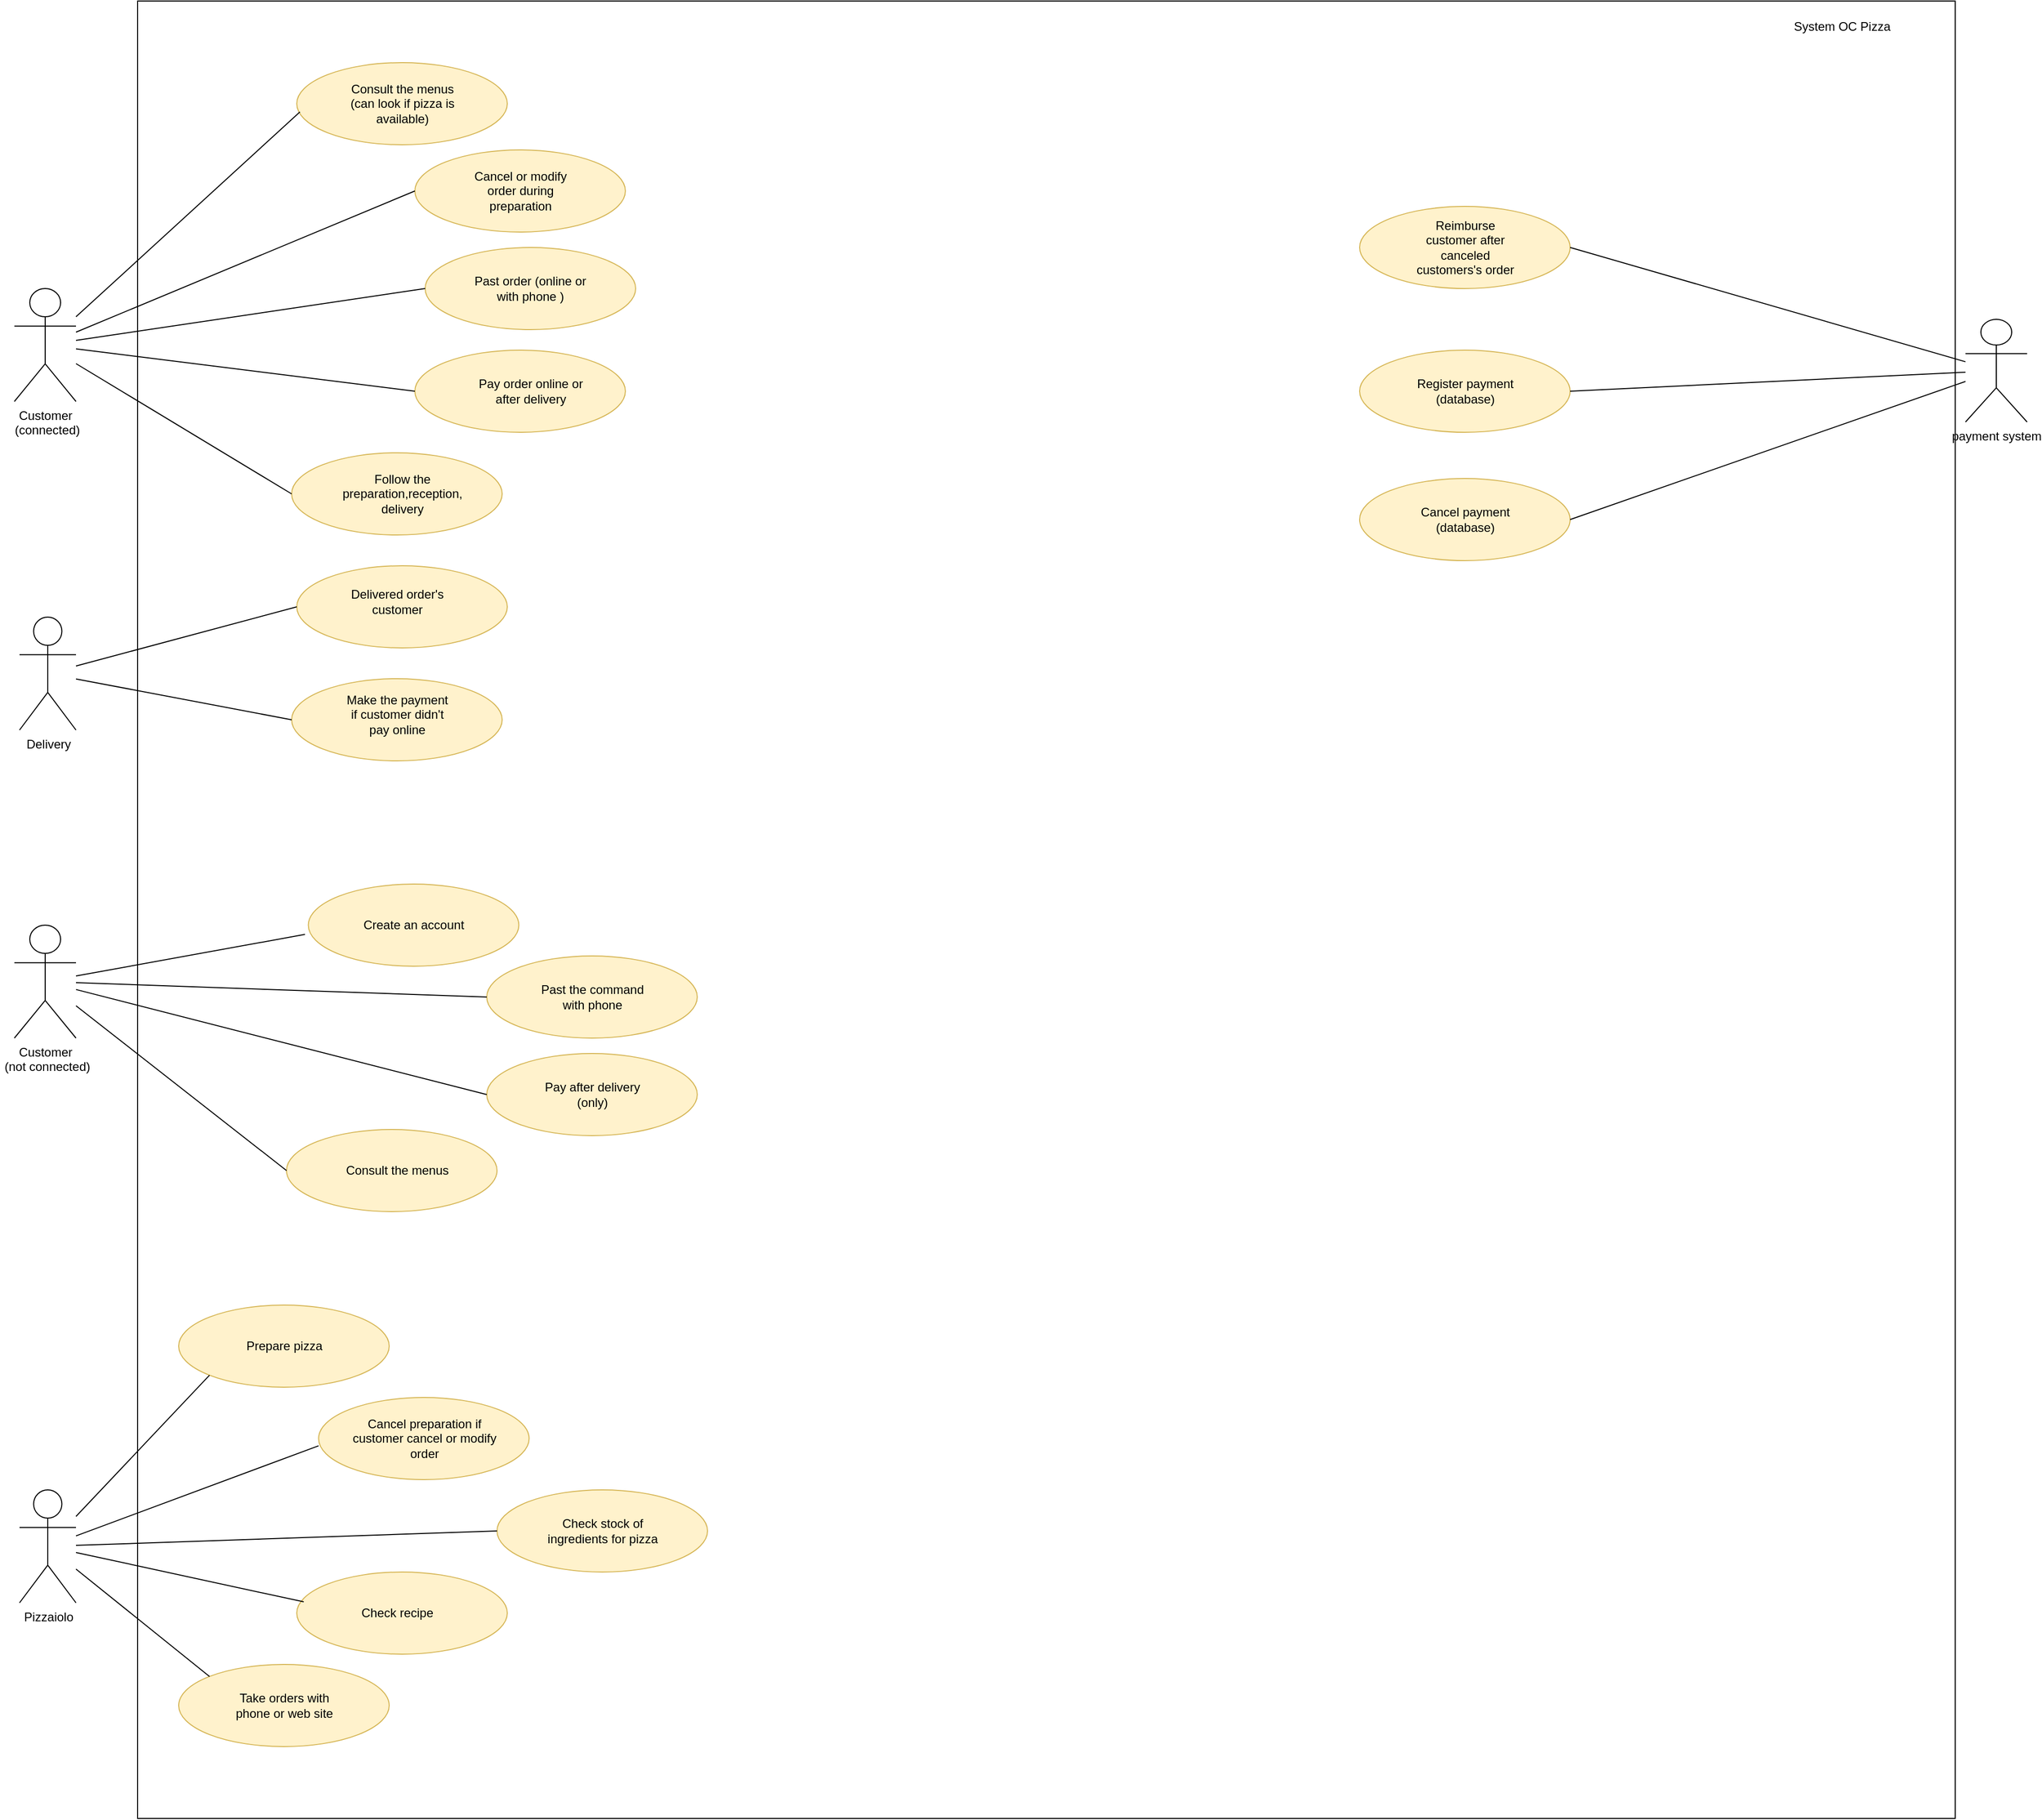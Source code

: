 <mxfile version="20.6.0" type="device"><diagram id="4WaynfjVZ6azxCVHkiho" name="Page-1"><mxGraphModel dx="2889" dy="1162" grid="1" gridSize="10" guides="1" tooltips="1" connect="1" arrows="1" fold="1" page="1" pageScale="1" pageWidth="827" pageHeight="1169" math="0" shadow="0"><root><mxCell id="0"/><mxCell id="1" parent="0"/><mxCell id="isg4LP_UFmfCVivgNq_J-1" value="" style="whiteSpace=wrap;html=1;aspect=fixed;" parent="1" vertex="1"><mxGeometry x="-600" y="70" width="1770" height="1770" as="geometry"/></mxCell><mxCell id="isg4LP_UFmfCVivgNq_J-2" value="System OC Pizza" style="text;html=1;strokeColor=none;fillColor=none;align=center;verticalAlign=middle;whiteSpace=wrap;rounded=0;" parent="1" vertex="1"><mxGeometry x="1000" y="80" width="120" height="30" as="geometry"/></mxCell><mxCell id="isg4LP_UFmfCVivgNq_J-3" value="Customer&lt;br&gt;&amp;nbsp;(connected)" style="shape=umlActor;verticalLabelPosition=bottom;verticalAlign=top;html=1;outlineConnect=0;" parent="1" vertex="1"><mxGeometry x="-720" y="350" width="60" height="110" as="geometry"/></mxCell><mxCell id="isg4LP_UFmfCVivgNq_J-7" value="Delivery" style="shape=umlActor;verticalLabelPosition=bottom;verticalAlign=top;html=1;outlineConnect=0;" parent="1" vertex="1"><mxGeometry x="-715" y="670" width="55" height="110" as="geometry"/></mxCell><mxCell id="isg4LP_UFmfCVivgNq_J-13" value="Pizzaiolo" style="shape=umlActor;verticalLabelPosition=bottom;verticalAlign=top;html=1;outlineConnect=0;" parent="1" vertex="1"><mxGeometry x="-715" y="1520" width="55" height="110" as="geometry"/></mxCell><mxCell id="isg4LP_UFmfCVivgNq_J-14" value="payment system" style="shape=umlActor;verticalLabelPosition=bottom;verticalAlign=top;html=1;outlineConnect=0;" parent="1" vertex="1"><mxGeometry x="1180" y="380" width="60" height="100" as="geometry"/></mxCell><mxCell id="isg4LP_UFmfCVivgNq_J-15" value="" style="ellipse;whiteSpace=wrap;html=1;fillColor=#fff2cc;strokeColor=#d6b656;" parent="1" vertex="1"><mxGeometry x="-445" y="130" width="205" height="80" as="geometry"/></mxCell><mxCell id="isg4LP_UFmfCVivgNq_J-16" value="Consult the menus (can look if pizza is available)" style="text;html=1;strokeColor=none;fillColor=none;align=center;verticalAlign=middle;whiteSpace=wrap;rounded=0;" parent="1" vertex="1"><mxGeometry x="-396.25" y="155" width="107.5" height="30" as="geometry"/></mxCell><mxCell id="isg4LP_UFmfCVivgNq_J-19" value="" style="ellipse;whiteSpace=wrap;html=1;fillColor=#fff2cc;strokeColor=#d6b656;" parent="1" vertex="1"><mxGeometry x="-330" y="215" width="205" height="80" as="geometry"/></mxCell><mxCell id="isg4LP_UFmfCVivgNq_J-20" value="Cancel or modify order during preparation" style="text;html=1;strokeColor=none;fillColor=none;align=center;verticalAlign=middle;whiteSpace=wrap;rounded=0;" parent="1" vertex="1"><mxGeometry x="-276.25" y="240" width="97.5" height="30" as="geometry"/></mxCell><mxCell id="isg4LP_UFmfCVivgNq_J-23" value="" style="ellipse;whiteSpace=wrap;html=1;fillColor=#fff2cc;strokeColor=#d6b656;" parent="1" vertex="1"><mxGeometry x="-320" y="310" width="205" height="80" as="geometry"/></mxCell><mxCell id="isg4LP_UFmfCVivgNq_J-24" value="Past order (online or with phone )" style="text;html=1;strokeColor=none;fillColor=none;align=center;verticalAlign=middle;whiteSpace=wrap;rounded=0;" parent="1" vertex="1"><mxGeometry x="-273.75" y="335" width="112.5" height="30" as="geometry"/></mxCell><mxCell id="isg4LP_UFmfCVivgNq_J-27" value="" style="endArrow=none;html=1;rounded=0;entryX=0;entryY=0.5;entryDx=0;entryDy=0;" parent="1" source="isg4LP_UFmfCVivgNq_J-3" target="isg4LP_UFmfCVivgNq_J-19" edge="1"><mxGeometry width="50" height="50" relative="1" as="geometry"><mxPoint x="390" y="590" as="sourcePoint"/><mxPoint x="440" y="540" as="targetPoint"/></mxGeometry></mxCell><mxCell id="isg4LP_UFmfCVivgNq_J-28" value="" style="endArrow=none;html=1;rounded=0;entryX=0;entryY=0.5;entryDx=0;entryDy=0;" parent="1" source="isg4LP_UFmfCVivgNq_J-3" target="isg4LP_UFmfCVivgNq_J-23" edge="1"><mxGeometry width="50" height="50" relative="1" as="geometry"><mxPoint x="390" y="590" as="sourcePoint"/><mxPoint x="440" y="540" as="targetPoint"/></mxGeometry></mxCell><mxCell id="isg4LP_UFmfCVivgNq_J-29" value="" style="ellipse;whiteSpace=wrap;html=1;fillColor=#fff2cc;strokeColor=#d6b656;" parent="1" vertex="1"><mxGeometry x="-330" y="410" width="205" height="80" as="geometry"/></mxCell><mxCell id="isg4LP_UFmfCVivgNq_J-31" value="Pay order online or after delivery" style="text;html=1;strokeColor=none;fillColor=none;align=center;verticalAlign=middle;whiteSpace=wrap;rounded=0;" parent="1" vertex="1"><mxGeometry x="-271.25" y="435" width="107.5" height="30" as="geometry"/></mxCell><mxCell id="isg4LP_UFmfCVivgNq_J-32" value="" style="endArrow=none;html=1;rounded=0;entryX=0;entryY=0.5;entryDx=0;entryDy=0;" parent="1" source="isg4LP_UFmfCVivgNq_J-3" target="isg4LP_UFmfCVivgNq_J-29" edge="1"><mxGeometry width="50" height="50" relative="1" as="geometry"><mxPoint x="390" y="570" as="sourcePoint"/><mxPoint x="440" y="520" as="targetPoint"/></mxGeometry></mxCell><mxCell id="isg4LP_UFmfCVivgNq_J-33" value="" style="ellipse;whiteSpace=wrap;html=1;fillColor=#fff2cc;strokeColor=#d6b656;" parent="1" vertex="1"><mxGeometry x="-250" y="1520" width="205" height="80" as="geometry"/></mxCell><mxCell id="isg4LP_UFmfCVivgNq_J-35" value="Check stock of ingredients for pizza" style="text;html=1;strokeColor=none;fillColor=none;align=center;verticalAlign=middle;whiteSpace=wrap;rounded=0;" parent="1" vertex="1"><mxGeometry x="-202.5" y="1545" width="110" height="30" as="geometry"/></mxCell><mxCell id="isg4LP_UFmfCVivgNq_J-36" value="" style="endArrow=none;html=1;rounded=0;entryX=0;entryY=0.5;entryDx=0;entryDy=0;" parent="1" target="isg4LP_UFmfCVivgNq_J-33" edge="1" source="isg4LP_UFmfCVivgNq_J-13"><mxGeometry width="50" height="50" relative="1" as="geometry"><mxPoint x="-240" y="1090" as="sourcePoint"/><mxPoint x="440" y="480" as="targetPoint"/></mxGeometry></mxCell><mxCell id="isg4LP_UFmfCVivgNq_J-37" value="" style="ellipse;whiteSpace=wrap;html=1;fillColor=#fff2cc;strokeColor=#d6b656;" parent="1" vertex="1"><mxGeometry x="-560" y="1340" width="205" height="80" as="geometry"/></mxCell><mxCell id="isg4LP_UFmfCVivgNq_J-38" value="Prepare pizza" style="text;html=1;strokeColor=none;fillColor=none;align=center;verticalAlign=middle;whiteSpace=wrap;rounded=0;" parent="1" vertex="1"><mxGeometry x="-512.5" y="1365" width="110" height="30" as="geometry"/></mxCell><mxCell id="isg4LP_UFmfCVivgNq_J-42" value="" style="endArrow=none;html=1;rounded=0;entryX=0;entryY=1;entryDx=0;entryDy=0;" parent="1" target="isg4LP_UFmfCVivgNq_J-37" edge="1" source="isg4LP_UFmfCVivgNq_J-13"><mxGeometry width="50" height="50" relative="1" as="geometry"><mxPoint x="-240" y="1060" as="sourcePoint"/><mxPoint x="440" y="490" as="targetPoint"/></mxGeometry></mxCell><mxCell id="isg4LP_UFmfCVivgNq_J-43" value="" style="ellipse;whiteSpace=wrap;html=1;fillColor=#fff2cc;strokeColor=#d6b656;" parent="1" vertex="1"><mxGeometry x="-423.75" y="1430" width="205" height="80" as="geometry"/></mxCell><mxCell id="isg4LP_UFmfCVivgNq_J-44" value="Cancel preparation if customer cancel or modify order" style="text;html=1;strokeColor=none;fillColor=none;align=center;verticalAlign=middle;whiteSpace=wrap;rounded=0;" parent="1" vertex="1"><mxGeometry x="-392.5" y="1455" width="142.5" height="30" as="geometry"/></mxCell><mxCell id="isg4LP_UFmfCVivgNq_J-45" value="" style="endArrow=none;html=1;rounded=0;entryX=0;entryY=0.588;entryDx=0;entryDy=0;entryPerimeter=0;" parent="1" target="isg4LP_UFmfCVivgNq_J-43" edge="1" source="isg4LP_UFmfCVivgNq_J-13"><mxGeometry width="50" height="50" relative="1" as="geometry"><mxPoint x="-240" y="1080" as="sourcePoint"/><mxPoint x="440" y="480" as="targetPoint"/></mxGeometry></mxCell><mxCell id="isg4LP_UFmfCVivgNq_J-46" value="" style="ellipse;whiteSpace=wrap;html=1;fillColor=#fff2cc;strokeColor=#d6b656;" parent="1" vertex="1"><mxGeometry x="-445" y="620" width="205" height="80" as="geometry"/></mxCell><mxCell id="isg4LP_UFmfCVivgNq_J-47" value="Delivered order's customer" style="text;html=1;strokeColor=none;fillColor=none;align=center;verticalAlign=middle;whiteSpace=wrap;rounded=0;" parent="1" vertex="1"><mxGeometry x="-401.25" y="640" width="107.5" height="30" as="geometry"/></mxCell><mxCell id="isg4LP_UFmfCVivgNq_J-48" value="" style="endArrow=none;html=1;rounded=0;entryX=0;entryY=0.5;entryDx=0;entryDy=0;" parent="1" source="isg4LP_UFmfCVivgNq_J-7" target="isg4LP_UFmfCVivgNq_J-46" edge="1"><mxGeometry width="50" height="50" relative="1" as="geometry"><mxPoint x="390" y="530" as="sourcePoint"/><mxPoint x="440" y="480" as="targetPoint"/></mxGeometry></mxCell><mxCell id="isg4LP_UFmfCVivgNq_J-49" value="" style="ellipse;whiteSpace=wrap;html=1;fillColor=#fff2cc;strokeColor=#d6b656;" parent="1" vertex="1"><mxGeometry x="-450" y="730" width="205" height="80" as="geometry"/></mxCell><mxCell id="isg4LP_UFmfCVivgNq_J-50" value="Make the payment if customer didn't pay online" style="text;html=1;strokeColor=none;fillColor=none;align=center;verticalAlign=middle;whiteSpace=wrap;rounded=0;" parent="1" vertex="1"><mxGeometry x="-401.25" y="750" width="107.5" height="30" as="geometry"/></mxCell><mxCell id="isg4LP_UFmfCVivgNq_J-51" value="" style="endArrow=none;html=1;rounded=0;entryX=0;entryY=0.5;entryDx=0;entryDy=0;" parent="1" source="isg4LP_UFmfCVivgNq_J-7" target="isg4LP_UFmfCVivgNq_J-49" edge="1"><mxGeometry width="50" height="50" relative="1" as="geometry"><mxPoint x="390" y="530" as="sourcePoint"/><mxPoint x="440" y="480" as="targetPoint"/></mxGeometry></mxCell><mxCell id="isg4LP_UFmfCVivgNq_J-52" value="" style="ellipse;whiteSpace=wrap;html=1;fillColor=#fff2cc;strokeColor=#d6b656;" parent="1" vertex="1"><mxGeometry x="-450" y="510" width="205" height="80" as="geometry"/></mxCell><mxCell id="isg4LP_UFmfCVivgNq_J-53" value="Follow the preparation,reception, delivery" style="text;html=1;strokeColor=none;fillColor=none;align=center;verticalAlign=middle;whiteSpace=wrap;rounded=0;" parent="1" vertex="1"><mxGeometry x="-396.25" y="535" width="107.5" height="30" as="geometry"/></mxCell><mxCell id="isg4LP_UFmfCVivgNq_J-54" value="" style="endArrow=none;html=1;rounded=0;exitX=0;exitY=0.5;exitDx=0;exitDy=0;" parent="1" source="isg4LP_UFmfCVivgNq_J-52" target="isg4LP_UFmfCVivgNq_J-3" edge="1"><mxGeometry width="50" height="50" relative="1" as="geometry"><mxPoint x="390" y="500" as="sourcePoint"/><mxPoint x="440" y="450" as="targetPoint"/></mxGeometry></mxCell><mxCell id="isg4LP_UFmfCVivgNq_J-55" value="" style="ellipse;whiteSpace=wrap;html=1;fillColor=#fff2cc;strokeColor=#d6b656;" parent="1" vertex="1"><mxGeometry x="590" y="410" width="205" height="80" as="geometry"/></mxCell><mxCell id="isg4LP_UFmfCVivgNq_J-56" value="Register payment (database)" style="text;html=1;strokeColor=none;fillColor=none;align=center;verticalAlign=middle;whiteSpace=wrap;rounded=0;" parent="1" vertex="1"><mxGeometry x="638.75" y="435" width="107.5" height="30" as="geometry"/></mxCell><mxCell id="isg4LP_UFmfCVivgNq_J-57" value="" style="endArrow=none;html=1;rounded=0;exitX=1;exitY=0.5;exitDx=0;exitDy=0;" parent="1" source="isg4LP_UFmfCVivgNq_J-55" target="isg4LP_UFmfCVivgNq_J-14" edge="1"><mxGeometry width="50" height="50" relative="1" as="geometry"><mxPoint x="390" y="510" as="sourcePoint"/><mxPoint x="440" y="460" as="targetPoint"/></mxGeometry></mxCell><mxCell id="isg4LP_UFmfCVivgNq_J-58" value="" style="ellipse;whiteSpace=wrap;html=1;fillColor=#fff2cc;strokeColor=#d6b656;" parent="1" vertex="1"><mxGeometry x="590" y="535" width="205" height="80" as="geometry"/></mxCell><mxCell id="isg4LP_UFmfCVivgNq_J-59" value="Cancel payment (database)" style="text;html=1;strokeColor=none;fillColor=none;align=center;verticalAlign=middle;whiteSpace=wrap;rounded=0;" parent="1" vertex="1"><mxGeometry x="638.75" y="560" width="107.5" height="30" as="geometry"/></mxCell><mxCell id="isg4LP_UFmfCVivgNq_J-60" value="" style="endArrow=none;html=1;rounded=0;exitX=1;exitY=0.5;exitDx=0;exitDy=0;" parent="1" source="isg4LP_UFmfCVivgNq_J-58" target="isg4LP_UFmfCVivgNq_J-14" edge="1"><mxGeometry width="50" height="50" relative="1" as="geometry"><mxPoint x="390" y="500" as="sourcePoint"/><mxPoint x="440" y="450" as="targetPoint"/></mxGeometry></mxCell><mxCell id="isg4LP_UFmfCVivgNq_J-61" value="" style="ellipse;whiteSpace=wrap;html=1;fillColor=#fff2cc;strokeColor=#d6b656;" parent="1" vertex="1"><mxGeometry x="590" y="270" width="205" height="80" as="geometry"/></mxCell><mxCell id="isg4LP_UFmfCVivgNq_J-62" value="Reimburse customer after canceled customers's order" style="text;html=1;strokeColor=none;fillColor=none;align=center;verticalAlign=middle;whiteSpace=wrap;rounded=0;" parent="1" vertex="1"><mxGeometry x="638.75" y="295" width="107.5" height="30" as="geometry"/></mxCell><mxCell id="isg4LP_UFmfCVivgNq_J-63" value="" style="endArrow=none;html=1;rounded=0;exitX=1;exitY=0.5;exitDx=0;exitDy=0;" parent="1" source="isg4LP_UFmfCVivgNq_J-61" edge="1" target="isg4LP_UFmfCVivgNq_J-14"><mxGeometry width="50" height="50" relative="1" as="geometry"><mxPoint x="370" y="490" as="sourcePoint"/><mxPoint x="1060" y="380" as="targetPoint"/></mxGeometry></mxCell><mxCell id="GsUSsF8A6MNKIrVM9gPd-3" value="" style="endArrow=none;html=1;rounded=0;entryX=0.015;entryY=0.6;entryDx=0;entryDy=0;entryPerimeter=0;" edge="1" parent="1" source="isg4LP_UFmfCVivgNq_J-3" target="isg4LP_UFmfCVivgNq_J-15"><mxGeometry width="50" height="50" relative="1" as="geometry"><mxPoint x="-227.5" y="471.972" as="sourcePoint"/><mxPoint x="-69.801" y="298.353" as="targetPoint"/></mxGeometry></mxCell><mxCell id="GsUSsF8A6MNKIrVM9gPd-5" value="" style="ellipse;whiteSpace=wrap;html=1;fillColor=#fff2cc;strokeColor=#d6b656;" vertex="1" parent="1"><mxGeometry x="-445" y="1600" width="205" height="80" as="geometry"/></mxCell><mxCell id="GsUSsF8A6MNKIrVM9gPd-6" value="" style="endArrow=none;html=1;rounded=0;entryX=0.033;entryY=0.363;entryDx=0;entryDy=0;entryPerimeter=0;" edge="1" parent="1" source="isg4LP_UFmfCVivgNq_J-13" target="GsUSsF8A6MNKIrVM9gPd-5"><mxGeometry width="50" height="50" relative="1" as="geometry"><mxPoint x="-230" y="1110" as="sourcePoint"/><mxPoint x="-61.25" y="1150" as="targetPoint"/></mxGeometry></mxCell><mxCell id="GsUSsF8A6MNKIrVM9gPd-7" value="Check recipe" style="text;html=1;strokeColor=none;fillColor=none;align=center;verticalAlign=middle;whiteSpace=wrap;rounded=0;" vertex="1" parent="1"><mxGeometry x="-402.5" y="1625" width="110" height="30" as="geometry"/></mxCell><mxCell id="GsUSsF8A6MNKIrVM9gPd-11" value="Customer&lt;br&gt;&amp;nbsp;(not connected)" style="shape=umlActor;verticalLabelPosition=bottom;verticalAlign=top;html=1;outlineConnect=0;" vertex="1" parent="1"><mxGeometry x="-720" y="970" width="60" height="110" as="geometry"/></mxCell><mxCell id="GsUSsF8A6MNKIrVM9gPd-12" value="" style="ellipse;whiteSpace=wrap;html=1;fillColor=#fff2cc;strokeColor=#d6b656;" vertex="1" parent="1"><mxGeometry x="-433.75" y="930" width="205" height="80" as="geometry"/></mxCell><mxCell id="GsUSsF8A6MNKIrVM9gPd-13" value="" style="endArrow=none;html=1;rounded=0;entryX=-0.016;entryY=0.613;entryDx=0;entryDy=0;entryPerimeter=0;" edge="1" parent="1" source="GsUSsF8A6MNKIrVM9gPd-11" target="GsUSsF8A6MNKIrVM9gPd-12"><mxGeometry width="50" height="50" relative="1" as="geometry"><mxPoint x="-528.75" y="930.002" as="sourcePoint"/><mxPoint x="-433.75" y="964.9" as="targetPoint"/></mxGeometry></mxCell><mxCell id="GsUSsF8A6MNKIrVM9gPd-14" value="Create an account" style="text;html=1;strokeColor=none;fillColor=none;align=center;verticalAlign=middle;whiteSpace=wrap;rounded=0;" vertex="1" parent="1"><mxGeometry x="-385" y="955" width="107.5" height="30" as="geometry"/></mxCell><mxCell id="GsUSsF8A6MNKIrVM9gPd-15" value="" style="ellipse;whiteSpace=wrap;html=1;fillColor=#fff2cc;strokeColor=#d6b656;" vertex="1" parent="1"><mxGeometry x="-455" y="1169" width="205" height="80" as="geometry"/></mxCell><mxCell id="GsUSsF8A6MNKIrVM9gPd-16" value="Consult the menus" style="text;html=1;strokeColor=none;fillColor=none;align=center;verticalAlign=middle;whiteSpace=wrap;rounded=0;" vertex="1" parent="1"><mxGeometry x="-401.25" y="1194" width="107.5" height="30" as="geometry"/></mxCell><mxCell id="GsUSsF8A6MNKIrVM9gPd-17" value="" style="endArrow=none;html=1;rounded=0;entryX=0;entryY=0.5;entryDx=0;entryDy=0;" edge="1" parent="1" source="GsUSsF8A6MNKIrVM9gPd-11" target="GsUSsF8A6MNKIrVM9gPd-15"><mxGeometry width="50" height="50" relative="1" as="geometry"><mxPoint x="-530" y="1026.667" as="sourcePoint"/><mxPoint x="-427.03" y="989.04" as="targetPoint"/></mxGeometry></mxCell><mxCell id="GsUSsF8A6MNKIrVM9gPd-19" value="" style="ellipse;whiteSpace=wrap;html=1;fillColor=#fff2cc;strokeColor=#d6b656;" vertex="1" parent="1"><mxGeometry x="-260" y="1000" width="205" height="80" as="geometry"/></mxCell><mxCell id="GsUSsF8A6MNKIrVM9gPd-20" value="Past the command with phone" style="text;html=1;strokeColor=none;fillColor=none;align=center;verticalAlign=middle;whiteSpace=wrap;rounded=0;" vertex="1" parent="1"><mxGeometry x="-211.25" y="1025" width="107.5" height="30" as="geometry"/></mxCell><mxCell id="GsUSsF8A6MNKIrVM9gPd-21" value="" style="endArrow=none;html=1;rounded=0;entryX=0;entryY=0.5;entryDx=0;entryDy=0;" edge="1" parent="1" source="GsUSsF8A6MNKIrVM9gPd-11" target="GsUSsF8A6MNKIrVM9gPd-19"><mxGeometry width="50" height="50" relative="1" as="geometry"><mxPoint x="-535" y="1036.745" as="sourcePoint"/><mxPoint x="-427.03" y="989.04" as="targetPoint"/></mxGeometry></mxCell><mxCell id="GsUSsF8A6MNKIrVM9gPd-22" value="" style="ellipse;whiteSpace=wrap;html=1;fillColor=#fff2cc;strokeColor=#d6b656;" vertex="1" parent="1"><mxGeometry x="-260" y="1095" width="205" height="80" as="geometry"/></mxCell><mxCell id="GsUSsF8A6MNKIrVM9gPd-23" value="Pay after delivery (only)" style="text;html=1;strokeColor=none;fillColor=none;align=center;verticalAlign=middle;whiteSpace=wrap;rounded=0;" vertex="1" parent="1"><mxGeometry x="-211.25" y="1120" width="107.5" height="30" as="geometry"/></mxCell><mxCell id="GsUSsF8A6MNKIrVM9gPd-24" value="" style="endArrow=none;html=1;rounded=0;entryX=0;entryY=0.5;entryDx=0;entryDy=0;" edge="1" parent="1" source="GsUSsF8A6MNKIrVM9gPd-11" target="GsUSsF8A6MNKIrVM9gPd-22"><mxGeometry width="50" height="50" relative="1" as="geometry"><mxPoint x="-535" y="1050" as="sourcePoint"/><mxPoint x="-250" y="1050" as="targetPoint"/></mxGeometry></mxCell><mxCell id="GsUSsF8A6MNKIrVM9gPd-25" value="" style="ellipse;whiteSpace=wrap;html=1;fillColor=#fff2cc;strokeColor=#d6b656;" vertex="1" parent="1"><mxGeometry x="-560" y="1690" width="205" height="80" as="geometry"/></mxCell><mxCell id="GsUSsF8A6MNKIrVM9gPd-26" value="" style="endArrow=none;html=1;rounded=0;entryX=0;entryY=0;entryDx=0;entryDy=0;" edge="1" parent="1" source="isg4LP_UFmfCVivgNq_J-13" target="GsUSsF8A6MNKIrVM9gPd-25"><mxGeometry width="50" height="50" relative="1" as="geometry"><mxPoint x="-650" y="1590.962" as="sourcePoint"/><mxPoint x="-428.235" y="1639.04" as="targetPoint"/></mxGeometry></mxCell><mxCell id="GsUSsF8A6MNKIrVM9gPd-27" value="Take orders with phone or web site" style="text;html=1;strokeColor=none;fillColor=none;align=center;verticalAlign=middle;whiteSpace=wrap;rounded=0;" vertex="1" parent="1"><mxGeometry x="-512.5" y="1715" width="110" height="30" as="geometry"/></mxCell></root></mxGraphModel></diagram></mxfile>